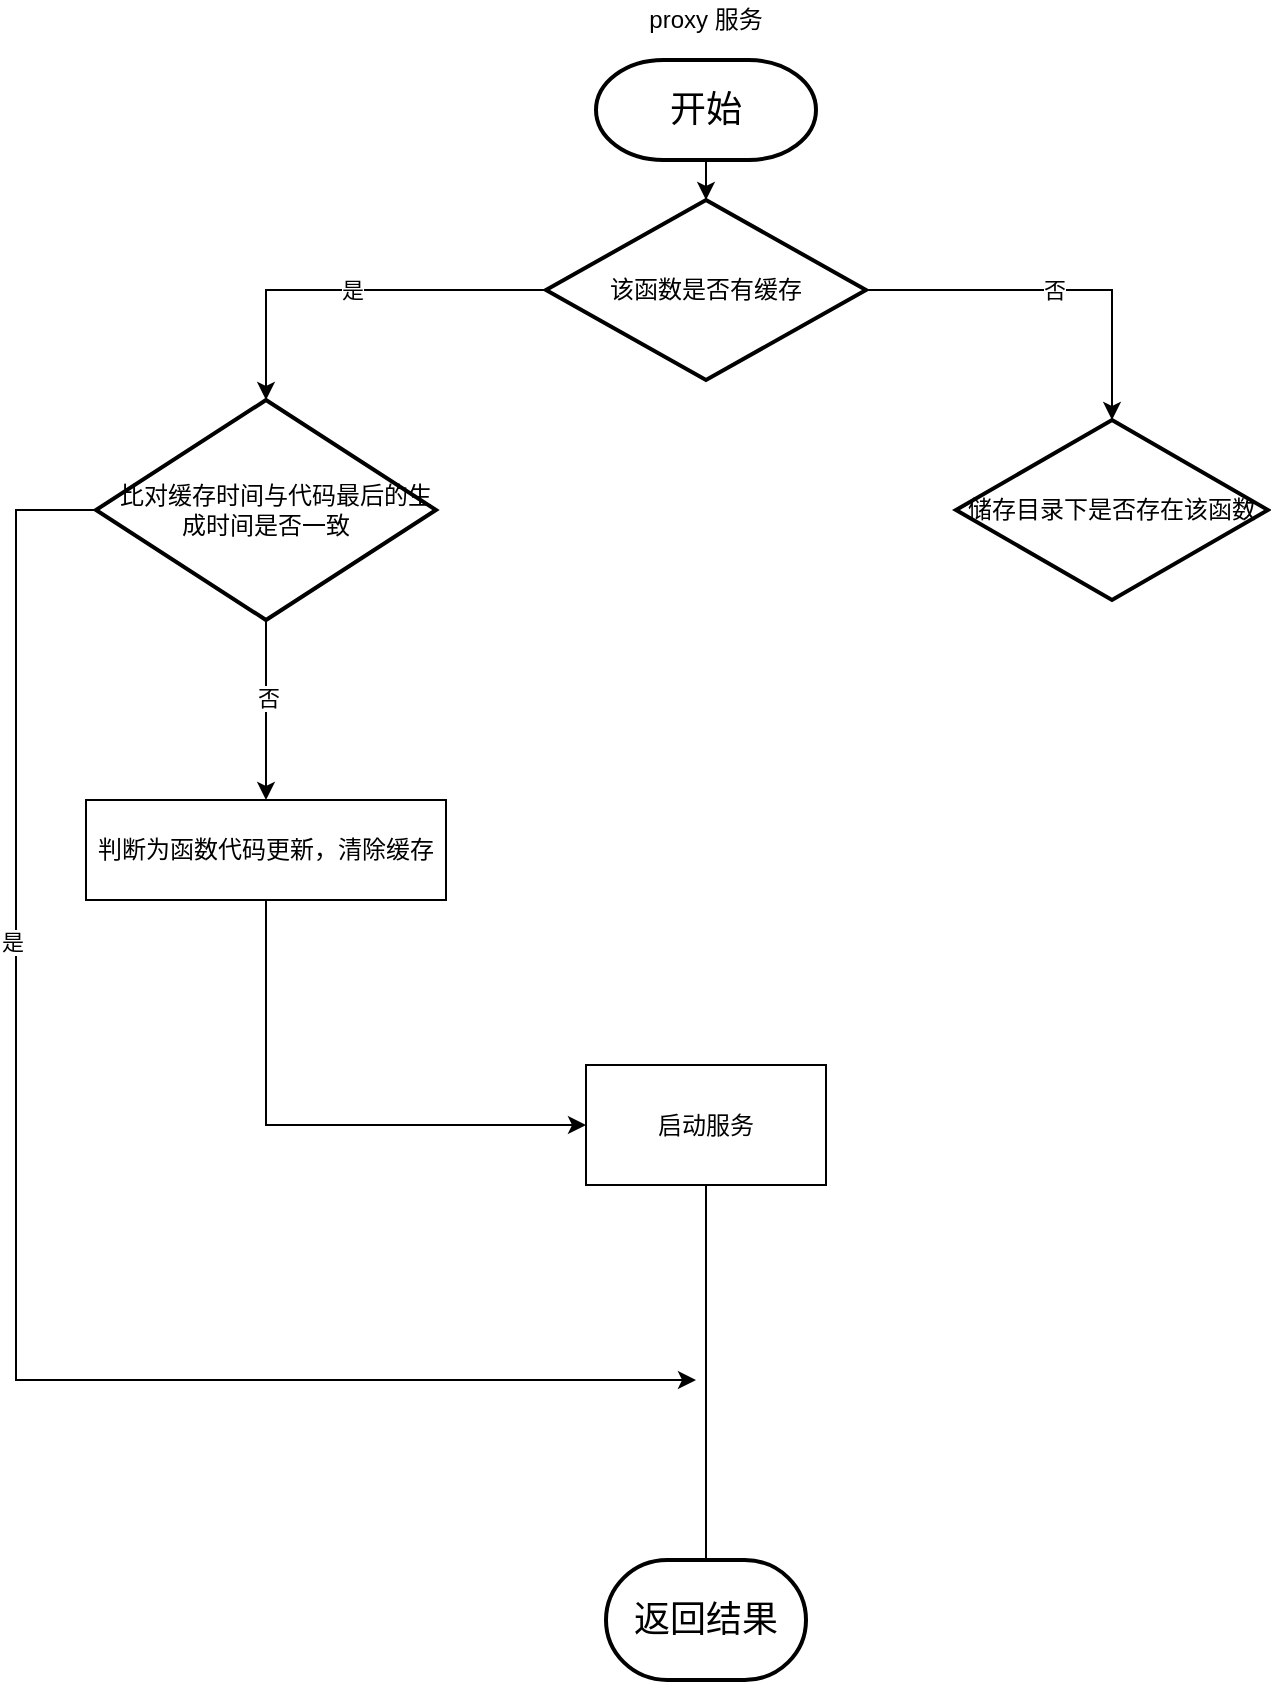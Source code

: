 <mxfile version="14.7.7" type="github">
  <diagram id="m2fylWRFHes_s0nzntOt" name="第 1 页">
    <mxGraphModel dx="2066" dy="1072" grid="1" gridSize="10" guides="1" tooltips="1" connect="1" arrows="1" fold="1" page="1" pageScale="1" pageWidth="827" pageHeight="1169" math="0" shadow="0">
      <root>
        <mxCell id="0" />
        <mxCell id="1" parent="0" />
        <mxCell id="t1wHoJqtYWH4TyQafbp8-1" style="edgeStyle=orthogonalEdgeStyle;rounded=0;orthogonalLoop=1;jettySize=auto;html=1;entryX=0.5;entryY=0;entryDx=0;entryDy=0;entryPerimeter=0;" edge="1" parent="1" source="aV2Q0CLAXovtnk-0JnNG-1" target="aV2Q0CLAXovtnk-0JnNG-4">
          <mxGeometry relative="1" as="geometry" />
        </mxCell>
        <mxCell id="aV2Q0CLAXovtnk-0JnNG-1" value="&lt;font style=&quot;font-size: 18px&quot;&gt;开始&lt;/font&gt;" style="strokeWidth=2;html=1;shape=mxgraph.flowchart.terminator;whiteSpace=wrap;" parent="1" vertex="1">
          <mxGeometry x="500" y="60" width="110" height="50" as="geometry" />
        </mxCell>
        <mxCell id="t1wHoJqtYWH4TyQafbp8-17" style="edgeStyle=orthogonalEdgeStyle;rounded=0;orthogonalLoop=1;jettySize=auto;html=1;entryX=0.5;entryY=0;entryDx=0;entryDy=0;entryPerimeter=0;endArrow=none;endFill=0;strokeColor=#000000;" edge="1" parent="1" source="aV2Q0CLAXovtnk-0JnNG-2" target="t1wHoJqtYWH4TyQafbp8-3">
          <mxGeometry relative="1" as="geometry" />
        </mxCell>
        <mxCell id="aV2Q0CLAXovtnk-0JnNG-2" value="启动服务" style="rounded=0;whiteSpace=wrap;html=1;" parent="1" vertex="1">
          <mxGeometry x="495" y="562.5" width="120" height="60" as="geometry" />
        </mxCell>
        <mxCell id="aV2Q0CLAXovtnk-0JnNG-3" value="proxy 服务" style="text;html=1;strokeColor=none;fillColor=none;align=center;verticalAlign=middle;whiteSpace=wrap;rounded=0;" parent="1" vertex="1">
          <mxGeometry x="510" y="30" width="90" height="20" as="geometry" />
        </mxCell>
        <mxCell id="aV2Q0CLAXovtnk-0JnNG-5" value="是" style="edgeStyle=orthogonalEdgeStyle;rounded=0;orthogonalLoop=1;jettySize=auto;html=1;entryX=0.5;entryY=0;entryDx=0;entryDy=0;entryPerimeter=0;" parent="1" source="aV2Q0CLAXovtnk-0JnNG-4" edge="1" target="aV2Q0CLAXovtnk-0JnNG-6">
          <mxGeometry relative="1" as="geometry">
            <mxPoint x="135" y="320" as="targetPoint" />
            <Array as="points" />
          </mxGeometry>
        </mxCell>
        <mxCell id="t1wHoJqtYWH4TyQafbp8-5" value="否" style="edgeStyle=orthogonalEdgeStyle;rounded=0;orthogonalLoop=1;jettySize=auto;html=1;exitX=1;exitY=0.5;exitDx=0;exitDy=0;exitPerimeter=0;entryX=0.5;entryY=0;entryDx=0;entryDy=0;" edge="1" parent="1" source="aV2Q0CLAXovtnk-0JnNG-4" target="t1wHoJqtYWH4TyQafbp8-6">
          <mxGeometry relative="1" as="geometry">
            <mxPoint x="300" y="185" as="targetPoint" />
            <mxPoint x="640" y="175" as="sourcePoint" />
            <Array as="points">
              <mxPoint x="758" y="175" />
            </Array>
          </mxGeometry>
        </mxCell>
        <mxCell id="aV2Q0CLAXovtnk-0JnNG-4" value="该函数是否有缓存" style="strokeWidth=2;html=1;shape=mxgraph.flowchart.decision;whiteSpace=wrap;" parent="1" vertex="1">
          <mxGeometry x="475" y="130" width="160" height="90" as="geometry" />
        </mxCell>
        <mxCell id="t1wHoJqtYWH4TyQafbp8-9" style="edgeStyle=orthogonalEdgeStyle;rounded=0;orthogonalLoop=1;jettySize=auto;html=1;entryX=0.5;entryY=0;entryDx=0;entryDy=0;" edge="1" parent="1" source="aV2Q0CLAXovtnk-0JnNG-6" target="t1wHoJqtYWH4TyQafbp8-11">
          <mxGeometry relative="1" as="geometry">
            <mxPoint x="335" y="570" as="targetPoint" />
          </mxGeometry>
        </mxCell>
        <mxCell id="t1wHoJqtYWH4TyQafbp8-10" value="否" style="edgeLabel;html=1;align=center;verticalAlign=middle;resizable=0;points=[];" vertex="1" connectable="0" parent="t1wHoJqtYWH4TyQafbp8-9">
          <mxGeometry x="-0.141" y="1" relative="1" as="geometry">
            <mxPoint as="offset" />
          </mxGeometry>
        </mxCell>
        <mxCell id="t1wHoJqtYWH4TyQafbp8-18" style="edgeStyle=orthogonalEdgeStyle;rounded=0;orthogonalLoop=1;jettySize=auto;html=1;endArrow=classic;endFill=1;strokeColor=#000000;" edge="1" parent="1" source="aV2Q0CLAXovtnk-0JnNG-6">
          <mxGeometry relative="1" as="geometry">
            <mxPoint x="550" y="720" as="targetPoint" />
            <Array as="points">
              <mxPoint x="210" y="285" />
              <mxPoint x="210" y="720" />
            </Array>
          </mxGeometry>
        </mxCell>
        <mxCell id="t1wHoJqtYWH4TyQafbp8-19" value="是" style="edgeLabel;html=1;align=center;verticalAlign=middle;resizable=0;points=[];" vertex="1" connectable="0" parent="t1wHoJqtYWH4TyQafbp8-18">
          <mxGeometry x="-0.372" y="-2" relative="1" as="geometry">
            <mxPoint as="offset" />
          </mxGeometry>
        </mxCell>
        <mxCell id="aV2Q0CLAXovtnk-0JnNG-6" value="&amp;nbsp; &amp;nbsp;比对缓存时间与代码最后的生成时间是否一致" style="strokeWidth=2;html=1;shape=mxgraph.flowchart.decision;whiteSpace=wrap;align=center;" parent="1" vertex="1">
          <mxGeometry x="250" y="230" width="170" height="110" as="geometry" />
        </mxCell>
        <mxCell id="t1wHoJqtYWH4TyQafbp8-3" value="&lt;font style=&quot;font-size: 18px&quot;&gt;返回结果&lt;/font&gt;" style="strokeWidth=2;html=1;shape=mxgraph.flowchart.terminator;whiteSpace=wrap;" vertex="1" parent="1">
          <mxGeometry x="505" y="810" width="100" height="60" as="geometry" />
        </mxCell>
        <mxCell id="t1wHoJqtYWH4TyQafbp8-6" value="储存目录下是否存在该函数" style="rhombus;whiteSpace=wrap;html=1;strokeWidth=2;" vertex="1" parent="1">
          <mxGeometry x="680" y="240" width="156" height="90" as="geometry" />
        </mxCell>
        <mxCell id="t1wHoJqtYWH4TyQafbp8-12" style="edgeStyle=orthogonalEdgeStyle;rounded=0;orthogonalLoop=1;jettySize=auto;html=1;entryX=0;entryY=0.5;entryDx=0;entryDy=0;exitX=0.5;exitY=1;exitDx=0;exitDy=0;" edge="1" parent="1" source="t1wHoJqtYWH4TyQafbp8-11" target="aV2Q0CLAXovtnk-0JnNG-2">
          <mxGeometry relative="1" as="geometry">
            <mxPoint x="335" y="570" as="targetPoint" />
          </mxGeometry>
        </mxCell>
        <mxCell id="t1wHoJqtYWH4TyQafbp8-11" value="判断为函数代码更新，清除缓存" style="rounded=0;whiteSpace=wrap;html=1;" vertex="1" parent="1">
          <mxGeometry x="245" y="430" width="180" height="50" as="geometry" />
        </mxCell>
      </root>
    </mxGraphModel>
  </diagram>
</mxfile>
